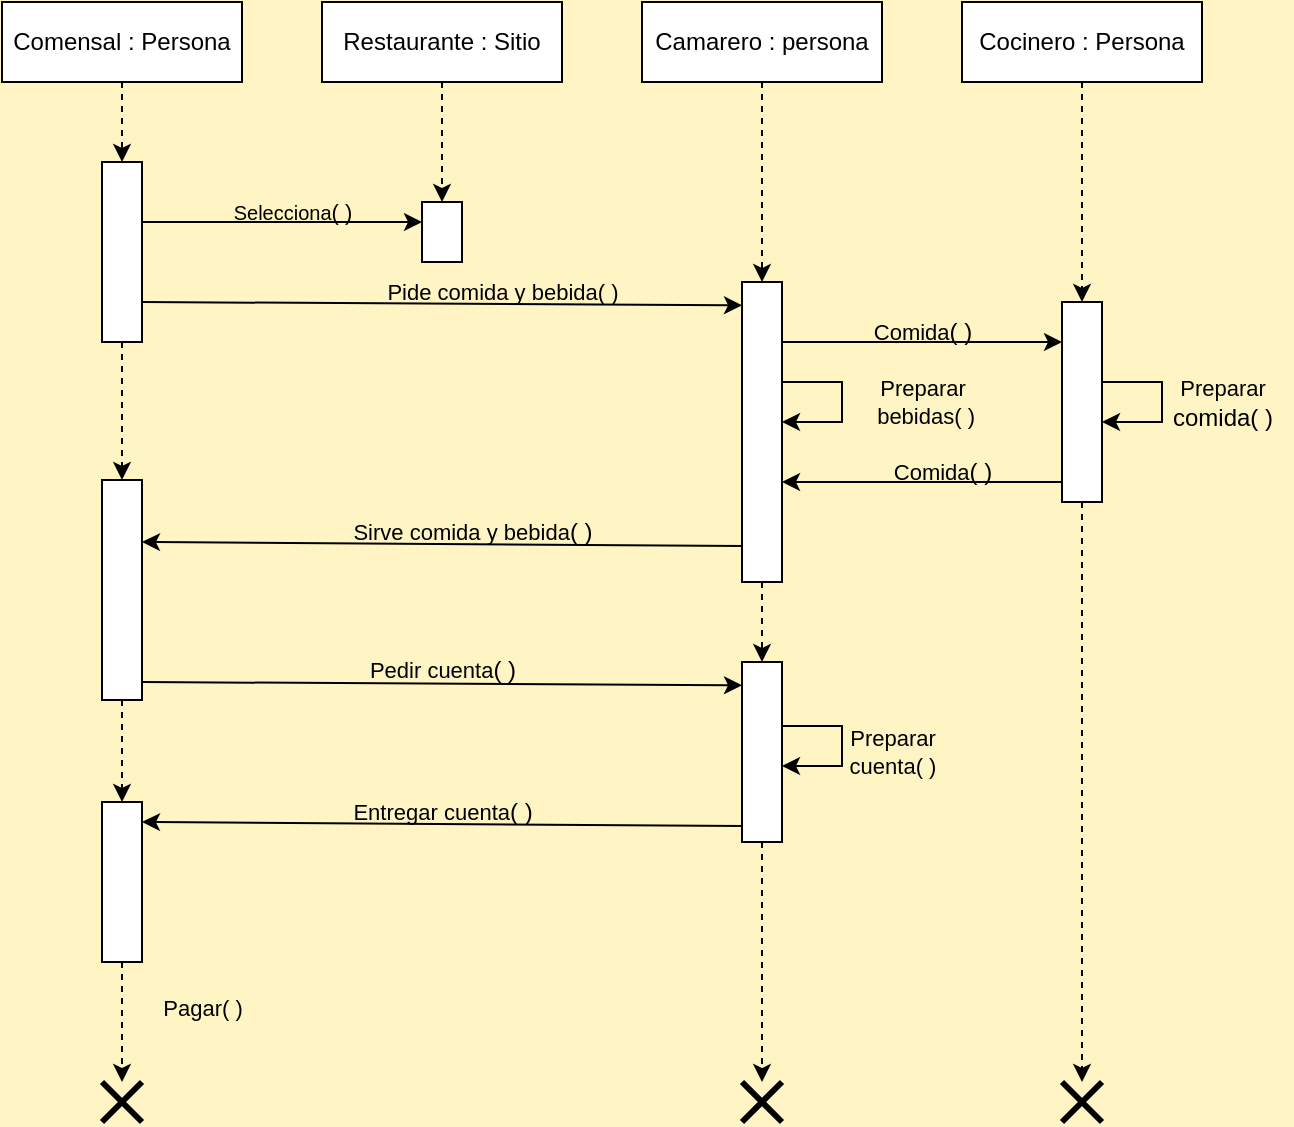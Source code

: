 <mxfile version="24.4.8" type="device">
  <diagram name="Página-1" id="CBR-pMvpNvf4DPiNlyrw">
    <mxGraphModel dx="1147" dy="631" grid="1" gridSize="10" guides="1" tooltips="1" connect="1" arrows="0" fold="1" page="1" pageScale="1" pageWidth="1169" pageHeight="827" background="#FFF4C3" math="0" shadow="0">
      <root>
        <mxCell id="0" />
        <mxCell id="1" parent="0" />
        <mxCell id="OzoSG0Pu-Z7uOkjksjxz-8" style="edgeStyle=orthogonalEdgeStyle;rounded=0;orthogonalLoop=1;jettySize=auto;html=1;exitX=0.5;exitY=1;exitDx=0;exitDy=0;dashed=1;" parent="1" source="OzoSG0Pu-Z7uOkjksjxz-1" target="OzoSG0Pu-Z7uOkjksjxz-3" edge="1">
          <mxGeometry relative="1" as="geometry" />
        </mxCell>
        <mxCell id="OzoSG0Pu-Z7uOkjksjxz-1" value="Comensal : Persona" style="rounded=0;whiteSpace=wrap;html=1;" parent="1" vertex="1">
          <mxGeometry x="120" y="120" width="120" height="40" as="geometry" />
        </mxCell>
        <mxCell id="rTgTp7jWXFwOzPrvILHo-20" style="edgeStyle=orthogonalEdgeStyle;rounded=0;orthogonalLoop=1;jettySize=auto;html=1;exitX=0.5;exitY=1;exitDx=0;exitDy=0;entryX=0.5;entryY=0;entryDx=0;entryDy=0;startArrow=none;startFill=0;endArrow=classic;endFill=1;dashed=1;" parent="1" source="OzoSG0Pu-Z7uOkjksjxz-3" target="rTgTp7jWXFwOzPrvILHo-13" edge="1">
          <mxGeometry relative="1" as="geometry" />
        </mxCell>
        <mxCell id="OzoSG0Pu-Z7uOkjksjxz-3" value="" style="rounded=0;whiteSpace=wrap;html=1;" parent="1" vertex="1">
          <mxGeometry x="170" y="200" width="20" height="90" as="geometry" />
        </mxCell>
        <mxCell id="OzoSG0Pu-Z7uOkjksjxz-16" value="" style="shape=umlDestroy;whiteSpace=wrap;html=1;strokeWidth=3;targetShapes=umlLifeline;" parent="1" vertex="1">
          <mxGeometry x="170" y="660" width="20" height="20" as="geometry" />
        </mxCell>
        <mxCell id="ZeQWAFRNg3F0iEA5SLW--23" style="edgeStyle=orthogonalEdgeStyle;rounded=0;orthogonalLoop=1;jettySize=auto;html=1;exitX=0.5;exitY=1;exitDx=0;exitDy=0;dashed=1;" parent="1" source="ZeQWAFRNg3F0iEA5SLW--18" target="ZeQWAFRNg3F0iEA5SLW--19" edge="1">
          <mxGeometry relative="1" as="geometry" />
        </mxCell>
        <mxCell id="ZeQWAFRNg3F0iEA5SLW--18" value="Restaurante : Sitio" style="rounded=0;whiteSpace=wrap;html=1;" parent="1" vertex="1">
          <mxGeometry x="280" y="120" width="120" height="40" as="geometry" />
        </mxCell>
        <mxCell id="ZeQWAFRNg3F0iEA5SLW--19" value="" style="rounded=0;whiteSpace=wrap;html=1;" parent="1" vertex="1">
          <mxGeometry x="330" y="220" width="20" height="30" as="geometry" />
        </mxCell>
        <mxCell id="ZeQWAFRNg3F0iEA5SLW--21" style="rounded=0;orthogonalLoop=1;jettySize=auto;html=1;exitX=1;exitY=0.5;exitDx=0;exitDy=0;entryX=0;entryY=0.118;entryDx=0;entryDy=0;entryPerimeter=0;" parent="1" edge="1">
          <mxGeometry relative="1" as="geometry">
            <mxPoint x="190" y="270" as="sourcePoint" />
            <mxPoint x="490" y="271.67" as="targetPoint" />
          </mxGeometry>
        </mxCell>
        <mxCell id="ZeQWAFRNg3F0iEA5SLW--22" style="edgeStyle=orthogonalEdgeStyle;rounded=0;orthogonalLoop=1;jettySize=auto;html=1;exitX=1;exitY=0.5;exitDx=0;exitDy=0;entryX=0;entryY=0.25;entryDx=0;entryDy=0;" parent="1" edge="1">
          <mxGeometry relative="1" as="geometry">
            <mxPoint x="190" y="230" as="sourcePoint" />
            <mxPoint x="330" y="230" as="targetPoint" />
          </mxGeometry>
        </mxCell>
        <mxCell id="ZeQWAFRNg3F0iEA5SLW--24" value="&lt;div style=&quot;font-size: 11px;&quot;&gt;&lt;font style=&quot;font-size: 10px;&quot;&gt;Selecciona&lt;/font&gt;( )&lt;br&gt;&lt;/div&gt;" style="text;html=1;align=center;verticalAlign=middle;resizable=0;points=[];autosize=1;strokeColor=none;fillColor=none;" parent="1" vertex="1">
          <mxGeometry x="225" y="210" width="80" height="30" as="geometry" />
        </mxCell>
        <mxCell id="rTgTp7jWXFwOzPrvILHo-1" style="edgeStyle=orthogonalEdgeStyle;rounded=0;orthogonalLoop=1;jettySize=auto;html=1;exitX=0.5;exitY=1;exitDx=0;exitDy=0;entryX=0.5;entryY=0;entryDx=0;entryDy=0;dashed=1;" parent="1" source="ZeQWAFRNg3F0iEA5SLW--25" target="ZeQWAFRNg3F0iEA5SLW--27" edge="1">
          <mxGeometry relative="1" as="geometry" />
        </mxCell>
        <mxCell id="ZeQWAFRNg3F0iEA5SLW--25" value="Camarero : persona" style="rounded=0;whiteSpace=wrap;html=1;" parent="1" vertex="1">
          <mxGeometry x="440" y="120" width="120" height="40" as="geometry" />
        </mxCell>
        <mxCell id="rTgTp7jWXFwOzPrvILHo-2" style="edgeStyle=orthogonalEdgeStyle;rounded=0;orthogonalLoop=1;jettySize=auto;html=1;exitX=0.5;exitY=1;exitDx=0;exitDy=0;dashed=1;" parent="1" source="ZeQWAFRNg3F0iEA5SLW--26" target="ZeQWAFRNg3F0iEA5SLW--28" edge="1">
          <mxGeometry relative="1" as="geometry" />
        </mxCell>
        <mxCell id="ZeQWAFRNg3F0iEA5SLW--26" value="Cocinero : Persona" style="rounded=0;whiteSpace=wrap;html=1;" parent="1" vertex="1">
          <mxGeometry x="600" y="120" width="120" height="40" as="geometry" />
        </mxCell>
        <mxCell id="VrZni7_vfwEJs28V1gky-9" style="edgeStyle=orthogonalEdgeStyle;rounded=0;orthogonalLoop=1;jettySize=auto;html=1;exitX=0.5;exitY=1;exitDx=0;exitDy=0;dashed=1;" parent="1" source="ZeQWAFRNg3F0iEA5SLW--27" target="VrZni7_vfwEJs28V1gky-8" edge="1">
          <mxGeometry relative="1" as="geometry" />
        </mxCell>
        <mxCell id="ZeQWAFRNg3F0iEA5SLW--27" value="" style="rounded=0;whiteSpace=wrap;html=1;" parent="1" vertex="1">
          <mxGeometry x="490" y="260" width="20" height="150" as="geometry" />
        </mxCell>
        <mxCell id="VrZni7_vfwEJs28V1gky-16" style="edgeStyle=orthogonalEdgeStyle;rounded=0;orthogonalLoop=1;jettySize=auto;html=1;exitX=0.5;exitY=1;exitDx=0;exitDy=0;dashed=1;" parent="1" source="ZeQWAFRNg3F0iEA5SLW--28" target="VrZni7_vfwEJs28V1gky-15" edge="1">
          <mxGeometry relative="1" as="geometry" />
        </mxCell>
        <mxCell id="ZeQWAFRNg3F0iEA5SLW--28" value="" style="rounded=0;whiteSpace=wrap;html=1;" parent="1" vertex="1">
          <mxGeometry x="650" y="270" width="20" height="100" as="geometry" />
        </mxCell>
        <mxCell id="rTgTp7jWXFwOzPrvILHo-3" value="&lt;font style=&quot;font-size: 11px;&quot;&gt;Pide comida y bebida( )&lt;br&gt;&lt;/font&gt;" style="text;html=1;align=center;verticalAlign=middle;resizable=0;points=[];autosize=1;strokeColor=none;fillColor=none;" parent="1" vertex="1">
          <mxGeometry x="300" y="250" width="140" height="30" as="geometry" />
        </mxCell>
        <mxCell id="rTgTp7jWXFwOzPrvILHo-10" style="edgeStyle=orthogonalEdgeStyle;rounded=0;orthogonalLoop=1;jettySize=auto;html=1;exitX=1;exitY=0.5;exitDx=0;exitDy=0;entryX=0;entryY=0.25;entryDx=0;entryDy=0;startArrow=classic;startFill=1;endArrow=none;endFill=0;" parent="1" edge="1">
          <mxGeometry relative="1" as="geometry">
            <mxPoint x="510" y="360" as="sourcePoint" />
            <mxPoint x="650" y="360" as="targetPoint" />
          </mxGeometry>
        </mxCell>
        <mxCell id="rTgTp7jWXFwOzPrvILHo-11" value="&lt;div&gt;&lt;font style=&quot;font-size: 11px;&quot;&gt;Preparar&lt;/font&gt;&lt;/div&gt;comida( )" style="text;html=1;align=center;verticalAlign=middle;resizable=0;points=[];autosize=1;strokeColor=none;fillColor=none;" parent="1" vertex="1">
          <mxGeometry x="695" y="300" width="70" height="40" as="geometry" />
        </mxCell>
        <mxCell id="VrZni7_vfwEJs28V1gky-1" style="edgeStyle=orthogonalEdgeStyle;rounded=0;orthogonalLoop=1;jettySize=auto;html=1;exitX=0.5;exitY=1;exitDx=0;exitDy=0;dashed=1;" parent="1" source="rTgTp7jWXFwOzPrvILHo-13" target="rTgTp7jWXFwOzPrvILHo-29" edge="1">
          <mxGeometry relative="1" as="geometry" />
        </mxCell>
        <mxCell id="rTgTp7jWXFwOzPrvILHo-13" value="" style="rounded=0;whiteSpace=wrap;html=1;" parent="1" vertex="1">
          <mxGeometry x="170" y="359" width="20" height="110" as="geometry" />
        </mxCell>
        <mxCell id="rTgTp7jWXFwOzPrvILHo-15" value="&lt;font style=&quot;font-size: 11px;&quot;&gt;Sirve comida y bebida&lt;/font&gt;( )" style="text;html=1;align=center;verticalAlign=middle;resizable=0;points=[];autosize=1;strokeColor=none;fillColor=none;" parent="1" vertex="1">
          <mxGeometry x="285" y="370" width="140" height="30" as="geometry" />
        </mxCell>
        <mxCell id="rTgTp7jWXFwOzPrvILHo-16" style="edgeStyle=orthogonalEdgeStyle;rounded=0;orthogonalLoop=1;jettySize=auto;html=1;exitX=0.5;exitY=1;exitDx=0;exitDy=0;" parent="1" source="ZeQWAFRNg3F0iEA5SLW--27" target="ZeQWAFRNg3F0iEA5SLW--27" edge="1">
          <mxGeometry relative="1" as="geometry" />
        </mxCell>
        <mxCell id="rTgTp7jWXFwOzPrvILHo-18" value="&lt;font style=&quot;font-size: 11px;&quot;&gt;Comida&lt;/font&gt;( )" style="text;html=1;align=center;verticalAlign=middle;resizable=0;points=[];autosize=1;strokeColor=none;fillColor=none;" parent="1" vertex="1">
          <mxGeometry x="545" y="270" width="70" height="30" as="geometry" />
        </mxCell>
        <mxCell id="rTgTp7jWXFwOzPrvILHo-22" style="edgeStyle=orthogonalEdgeStyle;rounded=0;orthogonalLoop=1;jettySize=auto;html=1;exitX=1;exitY=0.25;exitDx=0;exitDy=0;" parent="1" edge="1">
          <mxGeometry relative="1" as="geometry">
            <mxPoint x="510" y="310" as="sourcePoint" />
            <mxPoint x="510" y="330" as="targetPoint" />
            <Array as="points">
              <mxPoint x="540" y="310" />
              <mxPoint x="540" y="330" />
            </Array>
          </mxGeometry>
        </mxCell>
        <mxCell id="rTgTp7jWXFwOzPrvILHo-23" value="&lt;div style=&quot;font-size: 11px;&quot;&gt;&lt;font style=&quot;font-size: 11px;&quot;&gt;Preparar&lt;/font&gt;&lt;/div&gt;&lt;div style=&quot;font-size: 11px;&quot;&gt;&lt;font style=&quot;font-size: 11px;&quot;&gt;&amp;nbsp;bebidas&lt;/font&gt;( )&lt;br&gt;&lt;/div&gt;" style="text;html=1;align=center;verticalAlign=middle;resizable=0;points=[];autosize=1;strokeColor=none;fillColor=none;" parent="1" vertex="1">
          <mxGeometry x="540" y="300" width="80" height="40" as="geometry" />
        </mxCell>
        <mxCell id="rTgTp7jWXFwOzPrvILHo-24" value="&lt;font style=&quot;font-size: 11px;&quot;&gt;Comida&lt;/font&gt;( )" style="text;html=1;align=center;verticalAlign=middle;resizable=0;points=[];autosize=1;strokeColor=none;fillColor=none;" parent="1" vertex="1">
          <mxGeometry x="555" y="340" width="70" height="30" as="geometry" />
        </mxCell>
        <mxCell id="rTgTp7jWXFwOzPrvILHo-27" value="&lt;font style=&quot;font-size: 11px;&quot;&gt;Pedir cuenta&lt;/font&gt;( )" style="text;html=1;align=center;verticalAlign=middle;resizable=0;points=[];autosize=1;strokeColor=none;fillColor=none;" parent="1" vertex="1">
          <mxGeometry x="290" y="439" width="100" height="30" as="geometry" />
        </mxCell>
        <mxCell id="VrZni7_vfwEJs28V1gky-4" style="edgeStyle=orthogonalEdgeStyle;rounded=0;orthogonalLoop=1;jettySize=auto;html=1;exitX=0.5;exitY=1;exitDx=0;exitDy=0;dashed=1;" parent="1" source="rTgTp7jWXFwOzPrvILHo-29" target="OzoSG0Pu-Z7uOkjksjxz-16" edge="1">
          <mxGeometry relative="1" as="geometry" />
        </mxCell>
        <mxCell id="rTgTp7jWXFwOzPrvILHo-29" value="" style="rounded=0;whiteSpace=wrap;html=1;" parent="1" vertex="1">
          <mxGeometry x="170" y="520" width="20" height="80" as="geometry" />
        </mxCell>
        <mxCell id="rTgTp7jWXFwOzPrvILHo-31" value="&lt;font style=&quot;font-size: 11px;&quot;&gt;E&lt;font style=&quot;font-size: 11px;&quot;&gt;ntre&lt;font style=&quot;font-size: 11px;&quot;&gt;gar&lt;/font&gt; cuenta&lt;/font&gt;&lt;/font&gt;( )" style="text;html=1;align=center;verticalAlign=middle;resizable=0;points=[];autosize=1;strokeColor=none;fillColor=none;" parent="1" vertex="1">
          <mxGeometry x="285" y="510" width="110" height="30" as="geometry" />
        </mxCell>
        <mxCell id="VrZni7_vfwEJs28V1gky-2" style="edgeStyle=orthogonalEdgeStyle;rounded=0;orthogonalLoop=1;jettySize=auto;html=1;exitX=1;exitY=0.25;exitDx=0;exitDy=0;" parent="1" edge="1">
          <mxGeometry relative="1" as="geometry">
            <mxPoint x="510" y="482" as="sourcePoint" />
            <mxPoint x="510" y="502" as="targetPoint" />
            <Array as="points">
              <mxPoint x="540" y="482" />
              <mxPoint x="540" y="502" />
            </Array>
          </mxGeometry>
        </mxCell>
        <mxCell id="VrZni7_vfwEJs28V1gky-3" value="&lt;div style=&quot;font-size: 11px;&quot;&gt;&lt;font style=&quot;font-size: 11px;&quot;&gt;Preparar&lt;/font&gt;&lt;/div&gt;&lt;div style=&quot;font-size: 11px;&quot;&gt;&lt;font style=&quot;font-size: 11px;&quot;&gt;cuenta&lt;font style=&quot;font-size: 11px;&quot;&gt;( )&lt;br&gt;&lt;/font&gt;&lt;/font&gt;&lt;/div&gt;" style="text;html=1;align=center;verticalAlign=middle;resizable=0;points=[];autosize=1;strokeColor=none;fillColor=none;" parent="1" vertex="1">
          <mxGeometry x="530" y="475" width="70" height="40" as="geometry" />
        </mxCell>
        <mxCell id="VrZni7_vfwEJs28V1gky-5" value="&lt;div style=&quot;font-size: 11px;&quot;&gt;&lt;font style=&quot;font-size: 11px;&quot;&gt;Pagar&lt;/font&gt;( )&lt;br&gt;&lt;/div&gt;" style="text;html=1;align=center;verticalAlign=middle;resizable=0;points=[];autosize=1;strokeColor=none;fillColor=none;" parent="1" vertex="1">
          <mxGeometry x="190" y="608" width="60" height="30" as="geometry" />
        </mxCell>
        <mxCell id="VrZni7_vfwEJs28V1gky-6" style="edgeStyle=orthogonalEdgeStyle;rounded=0;orthogonalLoop=1;jettySize=auto;html=1;exitX=1;exitY=0.25;exitDx=0;exitDy=0;" parent="1" edge="1">
          <mxGeometry relative="1" as="geometry">
            <mxPoint x="670" y="310" as="sourcePoint" />
            <mxPoint x="670" y="330" as="targetPoint" />
            <Array as="points">
              <mxPoint x="700" y="310" />
              <mxPoint x="700" y="330" />
            </Array>
          </mxGeometry>
        </mxCell>
        <mxCell id="VrZni7_vfwEJs28V1gky-7" style="rounded=0;orthogonalLoop=1;jettySize=auto;html=1;exitX=1;exitY=0.5;exitDx=0;exitDy=0;entryX=0;entryY=0.118;entryDx=0;entryDy=0;entryPerimeter=0;startArrow=classic;startFill=1;endArrow=none;endFill=0;" parent="1" edge="1">
          <mxGeometry relative="1" as="geometry">
            <mxPoint x="190" y="390" as="sourcePoint" />
            <mxPoint x="490" y="391.97" as="targetPoint" />
          </mxGeometry>
        </mxCell>
        <mxCell id="VrZni7_vfwEJs28V1gky-17" style="edgeStyle=orthogonalEdgeStyle;rounded=0;orthogonalLoop=1;jettySize=auto;html=1;exitX=0.5;exitY=1;exitDx=0;exitDy=0;dashed=1;" parent="1" source="VrZni7_vfwEJs28V1gky-8" target="VrZni7_vfwEJs28V1gky-14" edge="1">
          <mxGeometry relative="1" as="geometry" />
        </mxCell>
        <mxCell id="VrZni7_vfwEJs28V1gky-8" value="" style="rounded=0;whiteSpace=wrap;html=1;" parent="1" vertex="1">
          <mxGeometry x="490" y="450" width="20" height="90" as="geometry" />
        </mxCell>
        <mxCell id="VrZni7_vfwEJs28V1gky-11" style="rounded=0;orthogonalLoop=1;jettySize=auto;html=1;exitX=1;exitY=0.5;exitDx=0;exitDy=0;entryX=0;entryY=0.118;entryDx=0;entryDy=0;entryPerimeter=0;" parent="1" edge="1">
          <mxGeometry relative="1" as="geometry">
            <mxPoint x="190" y="460" as="sourcePoint" />
            <mxPoint x="490" y="461.67" as="targetPoint" />
          </mxGeometry>
        </mxCell>
        <mxCell id="VrZni7_vfwEJs28V1gky-12" style="edgeStyle=orthogonalEdgeStyle;rounded=0;orthogonalLoop=1;jettySize=auto;html=1;exitX=1;exitY=0.5;exitDx=0;exitDy=0;entryX=0;entryY=0.25;entryDx=0;entryDy=0;startArrow=none;startFill=0;endArrow=classic;endFill=1;" parent="1" edge="1">
          <mxGeometry relative="1" as="geometry">
            <mxPoint x="510" y="290" as="sourcePoint" />
            <mxPoint x="650" y="290" as="targetPoint" />
          </mxGeometry>
        </mxCell>
        <mxCell id="VrZni7_vfwEJs28V1gky-13" style="rounded=0;orthogonalLoop=1;jettySize=auto;html=1;exitX=1;exitY=0.5;exitDx=0;exitDy=0;entryX=0;entryY=0.118;entryDx=0;entryDy=0;entryPerimeter=0;startArrow=classic;startFill=1;endArrow=none;endFill=0;" parent="1" edge="1">
          <mxGeometry relative="1" as="geometry">
            <mxPoint x="190" y="530" as="sourcePoint" />
            <mxPoint x="490" y="531.97" as="targetPoint" />
          </mxGeometry>
        </mxCell>
        <mxCell id="VrZni7_vfwEJs28V1gky-14" value="" style="shape=umlDestroy;whiteSpace=wrap;html=1;strokeWidth=3;targetShapes=umlLifeline;" parent="1" vertex="1">
          <mxGeometry x="490" y="660" width="20" height="20" as="geometry" />
        </mxCell>
        <mxCell id="VrZni7_vfwEJs28V1gky-15" value="" style="shape=umlDestroy;whiteSpace=wrap;html=1;strokeWidth=3;targetShapes=umlLifeline;" parent="1" vertex="1">
          <mxGeometry x="650" y="660" width="20" height="20" as="geometry" />
        </mxCell>
      </root>
    </mxGraphModel>
  </diagram>
</mxfile>
